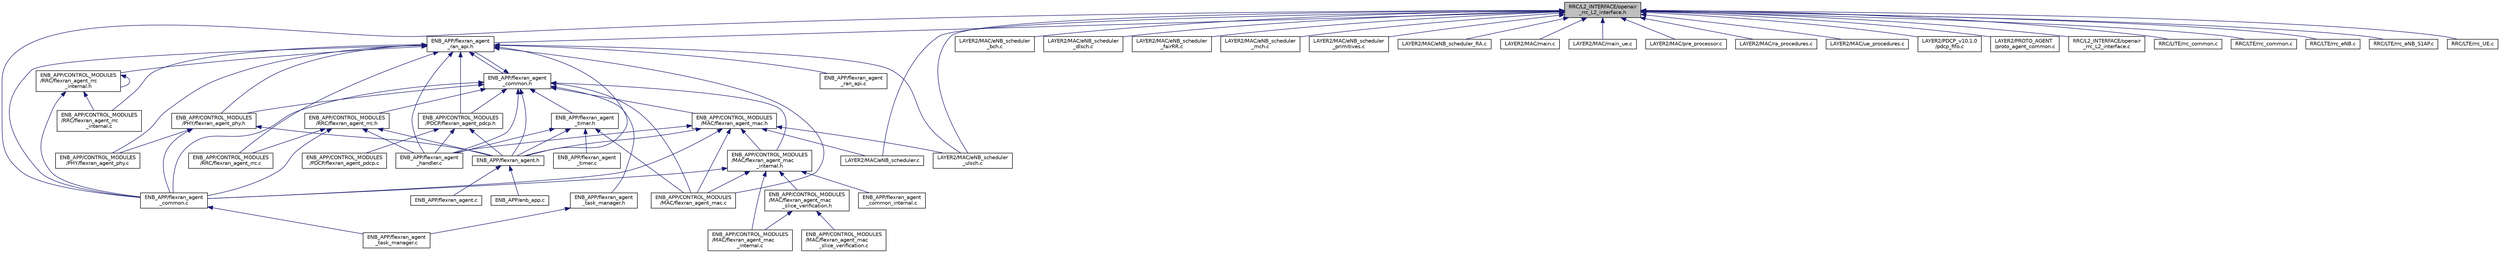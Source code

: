 digraph "RRC/L2_INTERFACE/openair_rrc_L2_interface.h"
{
 // LATEX_PDF_SIZE
  edge [fontname="Helvetica",fontsize="10",labelfontname="Helvetica",labelfontsize="10"];
  node [fontname="Helvetica",fontsize="10",shape=record];
  Node1 [label="RRC/L2_INTERFACE/openair\l_rrc_L2_interface.h",height=0.2,width=0.4,color="black", fillcolor="grey75", style="filled", fontcolor="black",tooltip=" "];
  Node1 -> Node2 [dir="back",color="midnightblue",fontsize="10",style="solid",fontname="Helvetica"];
  Node2 [label="ENB_APP/flexran_agent\l_common.c",height=0.2,width=0.4,color="black", fillcolor="white", style="filled",URL="$flexran__agent__common_8c.html",tooltip="common primitives for all agents"];
  Node2 -> Node3 [dir="back",color="midnightblue",fontsize="10",style="solid",fontname="Helvetica"];
  Node3 [label="ENB_APP/flexran_agent\l_task_manager.c",height=0.2,width=0.4,color="black", fillcolor="white", style="filled",URL="$flexran__agent__task__manager_8c.html",tooltip=" "];
  Node1 -> Node4 [dir="back",color="midnightblue",fontsize="10",style="solid",fontname="Helvetica"];
  Node4 [label="ENB_APP/flexran_agent\l_ran_api.h",height=0.2,width=0.4,color="black", fillcolor="white", style="filled",URL="$flexran__agent__ran__api_8h.html",tooltip="FlexRAN RAN API abstraction header."];
  Node4 -> Node5 [dir="back",color="midnightblue",fontsize="10",style="solid",fontname="Helvetica"];
  Node5 [label="ENB_APP/CONTROL_MODULES\l/MAC/flexran_agent_mac.c",height=0.2,width=0.4,color="black", fillcolor="white", style="filled",URL="$flexran__agent__mac_8c.html",tooltip="FlexRAN agent message handler for MAC layer."];
  Node4 -> Node6 [dir="back",color="midnightblue",fontsize="10",style="solid",fontname="Helvetica"];
  Node6 [label="ENB_APP/CONTROL_MODULES\l/PDCP/flexran_agent_pdcp.h",height=0.2,width=0.4,color="black", fillcolor="white", style="filled",URL="$flexran__agent__pdcp_8h.html",tooltip="FlexRAN agent Control Module PDCP header."];
  Node6 -> Node7 [dir="back",color="midnightblue",fontsize="10",style="solid",fontname="Helvetica"];
  Node7 [label="ENB_APP/CONTROL_MODULES\l/PDCP/flexran_agent_pdcp.c",height=0.2,width=0.4,color="black", fillcolor="white", style="filled",URL="$flexran__agent__pdcp_8c.html",tooltip="FlexRAN agent Control Module PDCP."];
  Node6 -> Node8 [dir="back",color="midnightblue",fontsize="10",style="solid",fontname="Helvetica"];
  Node8 [label="ENB_APP/flexran_agent.h",height=0.2,width=0.4,color="black", fillcolor="white", style="filled",URL="$flexran__agent_8h.html",tooltip="top level flexran agent receive thread and itti task"];
  Node8 -> Node9 [dir="back",color="midnightblue",fontsize="10",style="solid",fontname="Helvetica"];
  Node9 [label="ENB_APP/enb_app.c",height=0.2,width=0.4,color="black", fillcolor="white", style="filled",URL="$enb__app_8c.html",tooltip=" "];
  Node8 -> Node10 [dir="back",color="midnightblue",fontsize="10",style="solid",fontname="Helvetica"];
  Node10 [label="ENB_APP/flexran_agent.c",height=0.2,width=0.4,color="black", fillcolor="white", style="filled",URL="$flexran__agent_8c.html",tooltip=" "];
  Node6 -> Node11 [dir="back",color="midnightblue",fontsize="10",style="solid",fontname="Helvetica"];
  Node11 [label="ENB_APP/flexran_agent\l_handler.c",height=0.2,width=0.4,color="black", fillcolor="white", style="filled",URL="$flexran__agent__handler_8c.html",tooltip="FlexRAN agent tx and rx message handler."];
  Node4 -> Node12 [dir="back",color="midnightblue",fontsize="10",style="solid",fontname="Helvetica"];
  Node12 [label="ENB_APP/CONTROL_MODULES\l/PHY/flexran_agent_phy.c",height=0.2,width=0.4,color="black", fillcolor="white", style="filled",URL="$flexran__agent__phy_8c.html",tooltip="FlexRAN agent Control Module PHY."];
  Node4 -> Node13 [dir="back",color="midnightblue",fontsize="10",style="solid",fontname="Helvetica"];
  Node13 [label="ENB_APP/CONTROL_MODULES\l/PHY/flexran_agent_phy.h",height=0.2,width=0.4,color="black", fillcolor="white", style="filled",URL="$flexran__agent__phy_8h.html",tooltip="FlexRAN agent Control Module PHY header."];
  Node13 -> Node12 [dir="back",color="midnightblue",fontsize="10",style="solid",fontname="Helvetica"];
  Node13 -> Node8 [dir="back",color="midnightblue",fontsize="10",style="solid",fontname="Helvetica"];
  Node13 -> Node2 [dir="back",color="midnightblue",fontsize="10",style="solid",fontname="Helvetica"];
  Node4 -> Node14 [dir="back",color="midnightblue",fontsize="10",style="solid",fontname="Helvetica"];
  Node14 [label="ENB_APP/CONTROL_MODULES\l/RRC/flexran_agent_rrc.c",height=0.2,width=0.4,color="black", fillcolor="white", style="filled",URL="$flexran__agent__rrc_8c.html",tooltip="FlexRAN agent Control Module RRC."];
  Node4 -> Node15 [dir="back",color="midnightblue",fontsize="10",style="solid",fontname="Helvetica"];
  Node15 [label="ENB_APP/CONTROL_MODULES\l/RRC/flexran_agent_rrc\l_internal.c",height=0.2,width=0.4,color="black", fillcolor="white", style="filled",URL="$flexran__agent__rrc__internal_8c.html",tooltip=" "];
  Node4 -> Node16 [dir="back",color="midnightblue",fontsize="10",style="solid",fontname="Helvetica"];
  Node16 [label="ENB_APP/CONTROL_MODULES\l/RRC/flexran_agent_rrc\l_internal.h",height=0.2,width=0.4,color="black", fillcolor="white", style="filled",URL="$flexran__agent__rrc__internal_8h.html",tooltip=" "];
  Node16 -> Node15 [dir="back",color="midnightblue",fontsize="10",style="solid",fontname="Helvetica"];
  Node16 -> Node16 [dir="back",color="midnightblue",fontsize="10",style="solid",fontname="Helvetica"];
  Node16 -> Node2 [dir="back",color="midnightblue",fontsize="10",style="solid",fontname="Helvetica"];
  Node4 -> Node8 [dir="back",color="midnightblue",fontsize="10",style="solid",fontname="Helvetica"];
  Node4 -> Node2 [dir="back",color="midnightblue",fontsize="10",style="solid",fontname="Helvetica"];
  Node4 -> Node17 [dir="back",color="midnightblue",fontsize="10",style="solid",fontname="Helvetica"];
  Node17 [label="ENB_APP/flexran_agent\l_common.h",height=0.2,width=0.4,color="black", fillcolor="white", style="filled",URL="$flexran__agent__common_8h.html",tooltip="common message primitves and utilities"];
  Node17 -> Node5 [dir="back",color="midnightblue",fontsize="10",style="solid",fontname="Helvetica"];
  Node17 -> Node18 [dir="back",color="midnightblue",fontsize="10",style="solid",fontname="Helvetica"];
  Node18 [label="ENB_APP/CONTROL_MODULES\l/MAC/flexran_agent_mac.h",height=0.2,width=0.4,color="black", fillcolor="white", style="filled",URL="$flexran__agent__mac_8h.html",tooltip="FlexRAN agent message handler APIs for MAC layer."];
  Node18 -> Node5 [dir="back",color="midnightblue",fontsize="10",style="solid",fontname="Helvetica"];
  Node18 -> Node19 [dir="back",color="midnightblue",fontsize="10",style="solid",fontname="Helvetica"];
  Node19 [label="ENB_APP/CONTROL_MODULES\l/MAC/flexran_agent_mac\l_internal.h",height=0.2,width=0.4,color="black", fillcolor="white", style="filled",URL="$flexran__agent__mac__internal_8h.html",tooltip="Implementation specific definitions for the FlexRAN MAC agent."];
  Node19 -> Node5 [dir="back",color="midnightblue",fontsize="10",style="solid",fontname="Helvetica"];
  Node19 -> Node20 [dir="back",color="midnightblue",fontsize="10",style="solid",fontname="Helvetica"];
  Node20 [label="ENB_APP/CONTROL_MODULES\l/MAC/flexran_agent_mac\l_internal.c",height=0.2,width=0.4,color="black", fillcolor="white", style="filled",URL="$flexran__agent__mac__internal_8c.html",tooltip="Helper functions for the MAC agent."];
  Node19 -> Node21 [dir="back",color="midnightblue",fontsize="10",style="solid",fontname="Helvetica"];
  Node21 [label="ENB_APP/CONTROL_MODULES\l/MAC/flexran_agent_mac\l_slice_verification.h",height=0.2,width=0.4,color="black", fillcolor="white", style="filled",URL="$flexran__agent__mac__slice__verification_8h.html",tooltip="MAC Agent slice verification helper functions."];
  Node21 -> Node20 [dir="back",color="midnightblue",fontsize="10",style="solid",fontname="Helvetica"];
  Node21 -> Node22 [dir="back",color="midnightblue",fontsize="10",style="solid",fontname="Helvetica"];
  Node22 [label="ENB_APP/CONTROL_MODULES\l/MAC/flexran_agent_mac\l_slice_verification.c",height=0.2,width=0.4,color="black", fillcolor="white", style="filled",URL="$flexran__agent__mac__slice__verification_8c.html",tooltip="MAC Agent slice verification helper functions."];
  Node19 -> Node2 [dir="back",color="midnightblue",fontsize="10",style="solid",fontname="Helvetica"];
  Node19 -> Node23 [dir="back",color="midnightblue",fontsize="10",style="solid",fontname="Helvetica"];
  Node23 [label="ENB_APP/flexran_agent\l_common_internal.c",height=0.2,width=0.4,color="black", fillcolor="white", style="filled",URL="$flexran__agent__common__internal_8c.html",tooltip="internal functions for common message primitves and utilities"];
  Node18 -> Node8 [dir="back",color="midnightblue",fontsize="10",style="solid",fontname="Helvetica"];
  Node18 -> Node2 [dir="back",color="midnightblue",fontsize="10",style="solid",fontname="Helvetica"];
  Node18 -> Node11 [dir="back",color="midnightblue",fontsize="10",style="solid",fontname="Helvetica"];
  Node18 -> Node24 [dir="back",color="midnightblue",fontsize="10",style="solid",fontname="Helvetica"];
  Node24 [label="LAYER2/MAC/eNB_scheduler.c",height=0.2,width=0.4,color="black", fillcolor="white", style="filled",URL="$eNB__scheduler_8c.html",tooltip="eNB scheduler top level function operates on per subframe basis"];
  Node18 -> Node25 [dir="back",color="midnightblue",fontsize="10",style="solid",fontname="Helvetica"];
  Node25 [label="LAYER2/MAC/eNB_scheduler\l_ulsch.c",height=0.2,width=0.4,color="black", fillcolor="white", style="filled",URL="$eNB__scheduler__ulsch_8c.html",tooltip="eNB procedures for the ULSCH transport channel"];
  Node17 -> Node19 [dir="back",color="midnightblue",fontsize="10",style="solid",fontname="Helvetica"];
  Node17 -> Node6 [dir="back",color="midnightblue",fontsize="10",style="solid",fontname="Helvetica"];
  Node17 -> Node13 [dir="back",color="midnightblue",fontsize="10",style="solid",fontname="Helvetica"];
  Node17 -> Node26 [dir="back",color="midnightblue",fontsize="10",style="solid",fontname="Helvetica"];
  Node26 [label="ENB_APP/CONTROL_MODULES\l/RRC/flexran_agent_rrc.h",height=0.2,width=0.4,color="black", fillcolor="white", style="filled",URL="$flexran__agent__rrc_8h.html",tooltip="FlexRAN agent Control Module RRC header."];
  Node26 -> Node14 [dir="back",color="midnightblue",fontsize="10",style="solid",fontname="Helvetica"];
  Node26 -> Node8 [dir="back",color="midnightblue",fontsize="10",style="solid",fontname="Helvetica"];
  Node26 -> Node2 [dir="back",color="midnightblue",fontsize="10",style="solid",fontname="Helvetica"];
  Node26 -> Node11 [dir="back",color="midnightblue",fontsize="10",style="solid",fontname="Helvetica"];
  Node17 -> Node8 [dir="back",color="midnightblue",fontsize="10",style="solid",fontname="Helvetica"];
  Node17 -> Node2 [dir="back",color="midnightblue",fontsize="10",style="solid",fontname="Helvetica"];
  Node17 -> Node11 [dir="back",color="midnightblue",fontsize="10",style="solid",fontname="Helvetica"];
  Node17 -> Node4 [dir="back",color="midnightblue",fontsize="10",style="solid",fontname="Helvetica"];
  Node17 -> Node27 [dir="back",color="midnightblue",fontsize="10",style="solid",fontname="Helvetica"];
  Node27 [label="ENB_APP/flexran_agent\l_task_manager.h",height=0.2,width=0.4,color="black", fillcolor="white", style="filled",URL="$flexran__agent__task__manager_8h.html",tooltip="Implementation of scheduled tasks manager for the FlexRAN agent."];
  Node27 -> Node3 [dir="back",color="midnightblue",fontsize="10",style="solid",fontname="Helvetica"];
  Node17 -> Node28 [dir="back",color="midnightblue",fontsize="10",style="solid",fontname="Helvetica"];
  Node28 [label="ENB_APP/flexran_agent\l_timer.h",height=0.2,width=0.4,color="black", fillcolor="white", style="filled",URL="$flexran__agent__timer_8h.html",tooltip="FlexRAN Timer header."];
  Node28 -> Node5 [dir="back",color="midnightblue",fontsize="10",style="solid",fontname="Helvetica"];
  Node28 -> Node8 [dir="back",color="midnightblue",fontsize="10",style="solid",fontname="Helvetica"];
  Node28 -> Node11 [dir="back",color="midnightblue",fontsize="10",style="solid",fontname="Helvetica"];
  Node28 -> Node29 [dir="back",color="midnightblue",fontsize="10",style="solid",fontname="Helvetica"];
  Node29 [label="ENB_APP/flexran_agent\l_timer.c",height=0.2,width=0.4,color="black", fillcolor="white", style="filled",URL="$flexran__agent__timer_8c.html",tooltip="FlexRAN Timer."];
  Node4 -> Node11 [dir="back",color="midnightblue",fontsize="10",style="solid",fontname="Helvetica"];
  Node4 -> Node30 [dir="back",color="midnightblue",fontsize="10",style="solid",fontname="Helvetica"];
  Node30 [label="ENB_APP/flexran_agent\l_ran_api.c",height=0.2,width=0.4,color="black", fillcolor="white", style="filled",URL="$flexran__agent__ran__api_8c.html",tooltip="FlexRAN RAN API abstraction."];
  Node4 -> Node25 [dir="back",color="midnightblue",fontsize="10",style="solid",fontname="Helvetica"];
  Node1 -> Node24 [dir="back",color="midnightblue",fontsize="10",style="solid",fontname="Helvetica"];
  Node1 -> Node31 [dir="back",color="midnightblue",fontsize="10",style="solid",fontname="Helvetica"];
  Node31 [label="LAYER2/MAC/eNB_scheduler\l_bch.c",height=0.2,width=0.4,color="black", fillcolor="white", style="filled",URL="$eNB__scheduler__bch_8c.html",tooltip="procedures related to eNB for the BCH transport channel"];
  Node1 -> Node32 [dir="back",color="midnightblue",fontsize="10",style="solid",fontname="Helvetica"];
  Node32 [label="LAYER2/MAC/eNB_scheduler\l_dlsch.c",height=0.2,width=0.4,color="black", fillcolor="white", style="filled",URL="$eNB__scheduler__dlsch_8c.html",tooltip="procedures related to eNB for the DLSCH transport channel"];
  Node1 -> Node33 [dir="back",color="midnightblue",fontsize="10",style="solid",fontname="Helvetica"];
  Node33 [label="LAYER2/MAC/eNB_scheduler\l_fairRR.c",height=0.2,width=0.4,color="black", fillcolor="white", style="filled",URL="$eNB__scheduler__fairRR_8c.html",tooltip=" "];
  Node1 -> Node34 [dir="back",color="midnightblue",fontsize="10",style="solid",fontname="Helvetica"];
  Node34 [label="LAYER2/MAC/eNB_scheduler\l_mch.c",height=0.2,width=0.4,color="black", fillcolor="white", style="filled",URL="$eNB__scheduler__mch_8c.html",tooltip="procedures related to eNB for the MCH transport channel"];
  Node1 -> Node35 [dir="back",color="midnightblue",fontsize="10",style="solid",fontname="Helvetica"];
  Node35 [label="LAYER2/MAC/eNB_scheduler\l_primitives.c",height=0.2,width=0.4,color="black", fillcolor="white", style="filled",URL="$eNB__scheduler__primitives_8c.html",tooltip="primitives used by eNB for BCH, RACH, ULSCH, DLSCH scheduling"];
  Node1 -> Node36 [dir="back",color="midnightblue",fontsize="10",style="solid",fontname="Helvetica"];
  Node36 [label="LAYER2/MAC/eNB_scheduler_RA.c",height=0.2,width=0.4,color="black", fillcolor="white", style="filled",URL="$eNB__scheduler__RA_8c.html",tooltip="primitives used for random access"];
  Node1 -> Node25 [dir="back",color="midnightblue",fontsize="10",style="solid",fontname="Helvetica"];
  Node1 -> Node37 [dir="back",color="midnightblue",fontsize="10",style="solid",fontname="Helvetica"];
  Node37 [label="LAYER2/MAC/main.c",height=0.2,width=0.4,color="black", fillcolor="white", style="filled",URL="$LAYER2_2MAC_2main_8c.html",tooltip="top init of Layer 2"];
  Node1 -> Node38 [dir="back",color="midnightblue",fontsize="10",style="solid",fontname="Helvetica"];
  Node38 [label="LAYER2/MAC/main_ue.c",height=0.2,width=0.4,color="black", fillcolor="white", style="filled",URL="$main__ue_8c.html",tooltip=" "];
  Node1 -> Node39 [dir="back",color="midnightblue",fontsize="10",style="solid",fontname="Helvetica"];
  Node39 [label="LAYER2/MAC/pre_processor.c",height=0.2,width=0.4,color="black", fillcolor="white", style="filled",URL="$pre__processor_8c.html",tooltip="eNB scheduler preprocessing fuction prior to scheduling"];
  Node1 -> Node40 [dir="back",color="midnightblue",fontsize="10",style="solid",fontname="Helvetica"];
  Node40 [label="LAYER2/MAC/ra_procedures.c",height=0.2,width=0.4,color="black", fillcolor="white", style="filled",URL="$ra__procedures_8c.html",tooltip="Routines for UE MAC-layer Random-access procedures (36.321) V8.6 2009-03."];
  Node1 -> Node41 [dir="back",color="midnightblue",fontsize="10",style="solid",fontname="Helvetica"];
  Node41 [label="LAYER2/MAC/ue_procedures.c",height=0.2,width=0.4,color="black", fillcolor="white", style="filled",URL="$ue__procedures_8c.html",tooltip=" "];
  Node1 -> Node42 [dir="back",color="midnightblue",fontsize="10",style="solid",fontname="Helvetica"];
  Node42 [label="LAYER2/PDCP_v10.1.0\l/pdcp_fifo.c",height=0.2,width=0.4,color="black", fillcolor="white", style="filled",URL="$pdcp__fifo_8c.html",tooltip="pdcp interface with linux IP interface, have a look at http://man7.org/linux/man-pages/man7/netlink...."];
  Node1 -> Node43 [dir="back",color="midnightblue",fontsize="10",style="solid",fontname="Helvetica"];
  Node43 [label="LAYER2/PROTO_AGENT\l/proto_agent_common.c",height=0.2,width=0.4,color="black", fillcolor="white", style="filled",URL="$proto__agent__common_8c.html",tooltip="common primitives for all agents"];
  Node1 -> Node44 [dir="back",color="midnightblue",fontsize="10",style="solid",fontname="Helvetica"];
  Node44 [label="RRC/L2_INTERFACE/openair\l_rrc_L2_interface.c",height=0.2,width=0.4,color="black", fillcolor="white", style="filled",URL="$openair__rrc__L2__interface_8c.html",tooltip=" "];
  Node1 -> Node45 [dir="back",color="midnightblue",fontsize="10",style="solid",fontname="Helvetica"];
  Node45 [label="RRC/LITE/rrc_common.c",height=0.2,width=0.4,color="black", fillcolor="white", style="filled",URL="$LITE_2rrc__common_8c.html",tooltip="rrc common procedures for eNB and UE"];
  Node1 -> Node46 [dir="back",color="midnightblue",fontsize="10",style="solid",fontname="Helvetica"];
  Node46 [label="RRC/LTE/rrc_common.c",height=0.2,width=0.4,color="black", fillcolor="white", style="filled",URL="$LTE_2rrc__common_8c.html",tooltip="rrc common procedures for eNB and UE"];
  Node1 -> Node47 [dir="back",color="midnightblue",fontsize="10",style="solid",fontname="Helvetica"];
  Node47 [label="RRC/LTE/rrc_eNB.c",height=0.2,width=0.4,color="black", fillcolor="white", style="filled",URL="$rrc__eNB_8c.html",tooltip="rrc procedures for eNB"];
  Node1 -> Node48 [dir="back",color="midnightblue",fontsize="10",style="solid",fontname="Helvetica"];
  Node48 [label="RRC/LTE/rrc_eNB_S1AP.c",height=0.2,width=0.4,color="black", fillcolor="white", style="filled",URL="$rrc__eNB__S1AP_8c.html",tooltip="rrc S1AP procedures for eNB"];
  Node1 -> Node49 [dir="back",color="midnightblue",fontsize="10",style="solid",fontname="Helvetica"];
  Node49 [label="RRC/LTE/rrc_UE.c",height=0.2,width=0.4,color="black", fillcolor="white", style="filled",URL="$rrc__UE_8c.html",tooltip="rrc procedures for UE / rrc procedures for FeMBMS UE"];
}
